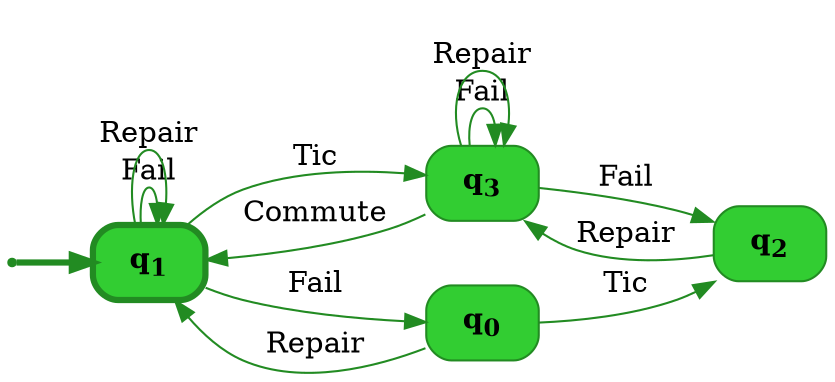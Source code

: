 digraph g {

	rankdir="LR"

	__invisible__[shape="point", color="forestgreen"]
	q1[label=<<b>q<sub>1</sub></b>>, shape="box", style="rounded, filled", fillcolor="limegreen", color="forestgreen", penwidth=3] // Initial
	q3[label=<<b>q<sub>3</sub></b>>, shape="box", style="rounded, filled", fillcolor="limegreen", color="forestgreen"]
	q2[label=<<b>q<sub>2</sub></b>>, shape="box", style="rounded, filled", fillcolor="limegreen", color="forestgreen"]
	q0[label=<<b>q<sub>0</sub></b>>, shape="box", style="rounded, filled", fillcolor="limegreen", color="forestgreen"]

	__invisible__ -> q1[penwidth=3, color="forestgreen"]
	q1 -> q3[label=<Tic>, color="forestgreen"]
	q3 -> q1[label=<Commute>, color="forestgreen"]
	q3 -> q3[label=<Fail>, color="forestgreen"]
	q3 -> q3[label=<Repair>, color="forestgreen"]
	q3 -> q2[label=<Fail>, color="forestgreen"]
	q2 -> q3[label=<Repair>, color="forestgreen"]
	q1 -> q1[label=<Fail>, color="forestgreen"]
	q1 -> q1[label=<Repair>, color="forestgreen"]
	q1 -> q0[label=<Fail>, color="forestgreen"]
	q0 -> q2[label=<Tic>, color="forestgreen"]
	q0 -> q1[label=<Repair>, color="forestgreen"]

}
